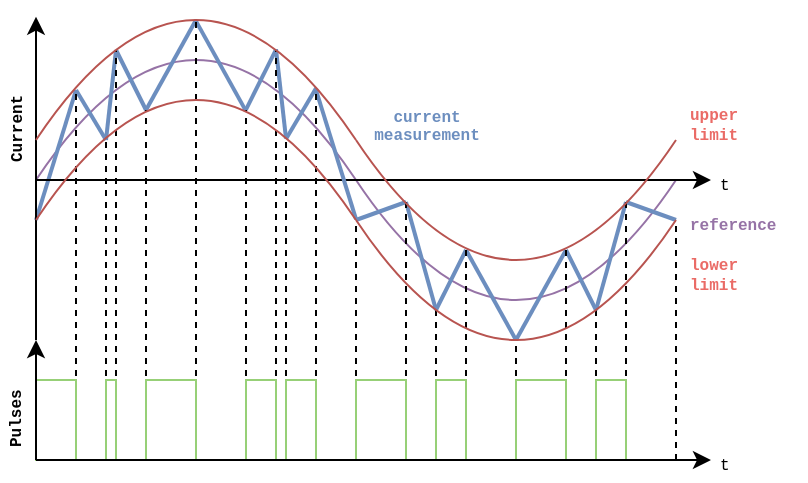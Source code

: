 <mxfile version="10.6.9" type="github"><diagram id="X4cVBYtcfwylWS-5ulkN" name="Page-1"><mxGraphModel dx="1394" dy="781" grid="1" gridSize="5" guides="1" tooltips="1" connect="1" arrows="1" fold="1" page="1" pageScale="1" pageWidth="827" pageHeight="1169" math="0" shadow="0"><root><mxCell id="0"/><mxCell id="1" parent="0"/><mxCell id="G0BEOpPvyyiy3KW6vUO0-2" value="" style="endArrow=none;html=1;curved=1;fillColor=#e1d5e7;strokeColor=#9673a6;" parent="1" edge="1"><mxGeometry width="50" height="50" relative="1" as="geometry"><mxPoint x="280" y="320" as="sourcePoint"/><mxPoint x="440" y="320" as="targetPoint"/><Array as="points"><mxPoint x="360" y="200"/></Array></mxGeometry></mxCell><mxCell id="G0BEOpPvyyiy3KW6vUO0-3" value="" style="endArrow=none;html=1;curved=1;fillColor=#e1d5e7;strokeColor=#9673A6;" parent="1" edge="1"><mxGeometry width="50" height="50" relative="1" as="geometry"><mxPoint x="600" y="320" as="sourcePoint"/><mxPoint x="440" y="320" as="targetPoint"/><Array as="points"><mxPoint x="520" y="440"/></Array></mxGeometry></mxCell><mxCell id="G0BEOpPvyyiy3KW6vUO0-8" value="" style="endArrow=none;html=1;fillColor=#dae8fc;strokeColor=#6c8ebf;strokeWidth=2;" parent="1" edge="1"><mxGeometry width="50" height="50" relative="1" as="geometry"><mxPoint x="280" y="340" as="sourcePoint"/><mxPoint x="300" y="275" as="targetPoint"/></mxGeometry></mxCell><mxCell id="G0BEOpPvyyiy3KW6vUO0-9" value="" style="endArrow=none;html=1;fillColor=#dae8fc;strokeColor=#6c8ebf;strokeWidth=2;" parent="1" edge="1"><mxGeometry width="50" height="50" relative="1" as="geometry"><mxPoint x="315" y="300" as="sourcePoint"/><mxPoint x="300" y="275" as="targetPoint"/></mxGeometry></mxCell><mxCell id="G0BEOpPvyyiy3KW6vUO0-10" value="" style="endArrow=none;html=1;fillColor=#dae8fc;strokeColor=#6c8ebf;strokeWidth=2;" parent="1" edge="1"><mxGeometry width="50" height="50" relative="1" as="geometry"><mxPoint x="315" y="300" as="sourcePoint"/><mxPoint x="320" y="255" as="targetPoint"/></mxGeometry></mxCell><mxCell id="G0BEOpPvyyiy3KW6vUO0-11" value="" style="endArrow=none;html=1;fillColor=#dae8fc;strokeColor=#6c8ebf;strokeWidth=2;" parent="1" edge="1"><mxGeometry width="50" height="50" relative="1" as="geometry"><mxPoint x="320" y="255" as="sourcePoint"/><mxPoint x="335" y="285" as="targetPoint"/></mxGeometry></mxCell><mxCell id="BRS9hCSms34_OP68323C-1" value="" style="endArrow=none;html=1;fillColor=#dae8fc;strokeColor=#6c8ebf;strokeWidth=2;" parent="1" edge="1"><mxGeometry width="50" height="50" relative="1" as="geometry"><mxPoint x="335" y="285" as="sourcePoint"/><mxPoint x="360" y="240" as="targetPoint"/></mxGeometry></mxCell><mxCell id="BRS9hCSms34_OP68323C-2" value="" style="endArrow=none;html=1;fillColor=#dae8fc;strokeColor=#6c8ebf;strokeWidth=2;" parent="1" edge="1"><mxGeometry width="50" height="50" relative="1" as="geometry"><mxPoint x="385" y="284.771" as="sourcePoint"/><mxPoint x="400" y="254.771" as="targetPoint"/></mxGeometry></mxCell><mxCell id="BRS9hCSms34_OP68323C-3" value="" style="endArrow=none;html=1;fillColor=#dae8fc;strokeColor=#6c8ebf;strokeWidth=2;" parent="1" edge="1"><mxGeometry width="50" height="50" relative="1" as="geometry"><mxPoint x="385" y="285.559" as="sourcePoint"/><mxPoint x="360" y="240.559" as="targetPoint"/></mxGeometry></mxCell><mxCell id="BRS9hCSms34_OP68323C-4" value="" style="endArrow=classic;html=1;" parent="1" edge="1"><mxGeometry width="50" height="50" relative="1" as="geometry"><mxPoint x="280" y="320" as="sourcePoint"/><mxPoint x="617.476" y="320" as="targetPoint"/></mxGeometry></mxCell><mxCell id="BRS9hCSms34_OP68323C-5" value="" style="endArrow=none;html=1;fillColor=#dae8fc;strokeColor=#6c8ebf;strokeWidth=2;" parent="1" edge="1"><mxGeometry width="50" height="50" relative="1" as="geometry"><mxPoint x="405" y="299.268" as="sourcePoint"/><mxPoint x="400" y="254.597" as="targetPoint"/></mxGeometry></mxCell><mxCell id="BRS9hCSms34_OP68323C-6" value="" style="endArrow=none;html=1;fillColor=#dae8fc;strokeColor=#6c8ebf;strokeWidth=2;" parent="1" edge="1"><mxGeometry width="50" height="50" relative="1" as="geometry"><mxPoint x="405.074" y="299.342" as="sourcePoint"/><mxPoint x="420.074" y="274" as="targetPoint"/></mxGeometry></mxCell><mxCell id="BRS9hCSms34_OP68323C-7" value="" style="endArrow=none;html=1;fillColor=#dae8fc;strokeColor=#6c8ebf;strokeWidth=2;" parent="1" edge="1"><mxGeometry width="50" height="50" relative="1" as="geometry"><mxPoint x="440" y="339.537" as="sourcePoint"/><mxPoint x="420" y="275" as="targetPoint"/></mxGeometry></mxCell><mxCell id="BRS9hCSms34_OP68323C-9" value="" style="endArrow=none;dashed=1;html=1;" parent="1" edge="1"><mxGeometry width="50" height="50" relative="1" as="geometry"><mxPoint x="315" y="460" as="sourcePoint"/><mxPoint x="315" y="300" as="targetPoint"/></mxGeometry></mxCell><mxCell id="BRS9hCSms34_OP68323C-10" value="" style="endArrow=none;dashed=1;html=1;" parent="1" edge="1"><mxGeometry width="50" height="50" relative="1" as="geometry"><mxPoint x="300" y="460" as="sourcePoint"/><mxPoint x="300" y="275" as="targetPoint"/></mxGeometry></mxCell><mxCell id="BRS9hCSms34_OP68323C-11" value="" style="endArrow=none;dashed=1;html=1;" parent="1" edge="1"><mxGeometry width="50" height="50" relative="1" as="geometry"><mxPoint x="320" y="460" as="sourcePoint"/><mxPoint x="320" y="255" as="targetPoint"/></mxGeometry></mxCell><mxCell id="BRS9hCSms34_OP68323C-12" value="" style="endArrow=none;dashed=1;html=1;" parent="1" edge="1"><mxGeometry width="50" height="50" relative="1" as="geometry"><mxPoint x="335" y="460" as="sourcePoint"/><mxPoint x="335.0" y="285" as="targetPoint"/></mxGeometry></mxCell><mxCell id="BRS9hCSms34_OP68323C-13" value="" style="endArrow=none;dashed=1;html=1;" parent="1" edge="1"><mxGeometry width="50" height="50" relative="1" as="geometry"><mxPoint x="360.0" y="460.0" as="sourcePoint"/><mxPoint x="360" y="240" as="targetPoint"/></mxGeometry></mxCell><mxCell id="BRS9hCSms34_OP68323C-14" value="" style="endArrow=none;dashed=1;html=1;" parent="1" edge="1"><mxGeometry width="50" height="50" relative="1" as="geometry"><mxPoint x="385.0" y="460.0" as="sourcePoint"/><mxPoint x="385.0" y="285" as="targetPoint"/></mxGeometry></mxCell><mxCell id="BRS9hCSms34_OP68323C-15" value="" style="endArrow=none;dashed=1;html=1;" parent="1" edge="1"><mxGeometry width="50" height="50" relative="1" as="geometry"><mxPoint x="400.0" y="460.0" as="sourcePoint"/><mxPoint x="400.0" y="255" as="targetPoint"/></mxGeometry></mxCell><mxCell id="BRS9hCSms34_OP68323C-16" value="" style="endArrow=none;dashed=1;html=1;" parent="1" edge="1"><mxGeometry width="50" height="50" relative="1" as="geometry"><mxPoint x="405.0" y="460.0" as="sourcePoint"/><mxPoint x="405.0" y="300" as="targetPoint"/></mxGeometry></mxCell><mxCell id="BRS9hCSms34_OP68323C-17" value="" style="endArrow=none;dashed=1;html=1;" parent="1" edge="1"><mxGeometry width="50" height="50" relative="1" as="geometry"><mxPoint x="420.0" y="460.0" as="sourcePoint"/><mxPoint x="420.0" y="275" as="targetPoint"/></mxGeometry></mxCell><mxCell id="BRS9hCSms34_OP68323C-20" value="" style="endArrow=none;html=1;fillColor=#dae8fc;strokeColor=#6c8ebf;strokeWidth=2;" parent="1" edge="1"><mxGeometry width="50" height="50" relative="1" as="geometry"><mxPoint x="495" y="355" as="sourcePoint"/><mxPoint x="520" y="400" as="targetPoint"/></mxGeometry></mxCell><mxCell id="BRS9hCSms34_OP68323C-21" value="" style="endArrow=none;html=1;fillColor=#dae8fc;strokeColor=#6c8ebf;strokeWidth=2;" parent="1" edge="1"><mxGeometry width="50" height="50" relative="1" as="geometry"><mxPoint x="545" y="355" as="sourcePoint"/><mxPoint x="520" y="400" as="targetPoint"/></mxGeometry></mxCell><mxCell id="BRS9hCSms34_OP68323C-22" value="" style="endArrow=none;html=1;fillColor=#dae8fc;strokeColor=#6c8ebf;strokeWidth=2;" parent="1" edge="1"><mxGeometry width="50" height="50" relative="1" as="geometry"><mxPoint x="440" y="340" as="sourcePoint"/><mxPoint x="465" y="331" as="targetPoint"/></mxGeometry></mxCell><mxCell id="BRS9hCSms34_OP68323C-23" value="" style="endArrow=none;html=1;fillColor=#dae8fc;strokeColor=#6C8EBF;strokeWidth=2;" parent="1" edge="1"><mxGeometry width="50" height="50" relative="1" as="geometry"><mxPoint x="480" y="385" as="sourcePoint"/><mxPoint x="465" y="331" as="targetPoint"/></mxGeometry></mxCell><mxCell id="BRS9hCSms34_OP68323C-24" value="" style="endArrow=none;html=1;fillColor=#dae8fc;strokeColor=#6c8ebf;strokeWidth=2;" parent="1" edge="1"><mxGeometry width="50" height="50" relative="1" as="geometry"><mxPoint x="480" y="385" as="sourcePoint"/><mxPoint x="495" y="355" as="targetPoint"/></mxGeometry></mxCell><mxCell id="BRS9hCSms34_OP68323C-25" value="" style="endArrow=none;html=1;fillColor=#dae8fc;strokeColor=#6c8ebf;strokeWidth=2;" parent="1" edge="1"><mxGeometry width="50" height="50" relative="1" as="geometry"><mxPoint x="560" y="385" as="sourcePoint"/><mxPoint x="545" y="355" as="targetPoint"/></mxGeometry></mxCell><mxCell id="BRS9hCSms34_OP68323C-26" value="" style="endArrow=none;html=1;fillColor=#dae8fc;strokeColor=#6c8ebf;strokeWidth=2;" parent="1" edge="1"><mxGeometry width="50" height="50" relative="1" as="geometry"><mxPoint x="560" y="385" as="sourcePoint"/><mxPoint x="575" y="331" as="targetPoint"/></mxGeometry></mxCell><mxCell id="BRS9hCSms34_OP68323C-27" value="" style="endArrow=none;html=1;fillColor=#dae8fc;strokeColor=#6c8ebf;strokeWidth=2;" parent="1" edge="1"><mxGeometry width="50" height="50" relative="1" as="geometry"><mxPoint x="575" y="331" as="sourcePoint"/><mxPoint x="600" y="340" as="targetPoint"/></mxGeometry></mxCell><mxCell id="BRS9hCSms34_OP68323C-29" value="" style="endArrow=none;dashed=1;html=1;" parent="1" edge="1"><mxGeometry width="50" height="50" relative="1" as="geometry"><mxPoint x="440" y="460" as="sourcePoint"/><mxPoint x="440.0" y="340" as="targetPoint"/></mxGeometry></mxCell><mxCell id="BRS9hCSms34_OP68323C-30" value="" style="endArrow=none;dashed=1;html=1;" parent="1" edge="1"><mxGeometry width="50" height="50" relative="1" as="geometry"><mxPoint x="465" y="460" as="sourcePoint"/><mxPoint x="465" y="330" as="targetPoint"/></mxGeometry></mxCell><mxCell id="BRS9hCSms34_OP68323C-31" value="" style="endArrow=none;dashed=1;html=1;" parent="1" edge="1"><mxGeometry width="50" height="50" relative="1" as="geometry"><mxPoint x="480" y="460" as="sourcePoint"/><mxPoint x="480.0" y="385" as="targetPoint"/></mxGeometry></mxCell><mxCell id="BRS9hCSms34_OP68323C-32" value="" style="endArrow=none;dashed=1;html=1;" parent="1" edge="1"><mxGeometry width="50" height="50" relative="1" as="geometry"><mxPoint x="520" y="460" as="sourcePoint"/><mxPoint x="520.0" y="400" as="targetPoint"/></mxGeometry></mxCell><mxCell id="BRS9hCSms34_OP68323C-33" value="" style="endArrow=none;dashed=1;html=1;" parent="1" edge="1"><mxGeometry width="50" height="50" relative="1" as="geometry"><mxPoint x="560" y="460" as="sourcePoint"/><mxPoint x="560.0" y="385" as="targetPoint"/></mxGeometry></mxCell><mxCell id="BRS9hCSms34_OP68323C-34" value="" style="endArrow=none;dashed=1;html=1;" parent="1" edge="1"><mxGeometry width="50" height="50" relative="1" as="geometry"><mxPoint x="495" y="460" as="sourcePoint"/><mxPoint x="495" y="355" as="targetPoint"/></mxGeometry></mxCell><mxCell id="BRS9hCSms34_OP68323C-35" value="" style="endArrow=none;dashed=1;html=1;" parent="1" edge="1"><mxGeometry width="50" height="50" relative="1" as="geometry"><mxPoint x="545" y="460" as="sourcePoint"/><mxPoint x="545" y="355" as="targetPoint"/></mxGeometry></mxCell><mxCell id="BRS9hCSms34_OP68323C-36" value="" style="endArrow=none;dashed=1;html=1;" parent="1" edge="1"><mxGeometry width="50" height="50" relative="1" as="geometry"><mxPoint x="575" y="460" as="sourcePoint"/><mxPoint x="575" y="330" as="targetPoint"/></mxGeometry></mxCell><mxCell id="BRS9hCSms34_OP68323C-37" value="" style="endArrow=none;dashed=1;html=1;" parent="1" edge="1"><mxGeometry width="50" height="50" relative="1" as="geometry"><mxPoint x="600" y="460" as="sourcePoint"/><mxPoint x="600.0" y="340" as="targetPoint"/></mxGeometry></mxCell><mxCell id="BRS9hCSms34_OP68323C-39" value="" style="endArrow=classic;html=1;" parent="1" edge="1"><mxGeometry width="50" height="50" relative="1" as="geometry"><mxPoint x="280" y="400" as="sourcePoint"/><mxPoint x="280" y="238.333" as="targetPoint"/></mxGeometry></mxCell><mxCell id="G0BEOpPvyyiy3KW6vUO0-4" value="" style="endArrow=none;html=1;curved=1;fillColor=#f8cecc;strokeColor=#b85450;" parent="1" edge="1"><mxGeometry width="50" height="50" relative="1" as="geometry"><mxPoint x="280" y="340" as="sourcePoint"/><mxPoint x="440" y="340" as="targetPoint"/><Array as="points"><mxPoint x="360" y="220"/></Array></mxGeometry></mxCell><mxCell id="G0BEOpPvyyiy3KW6vUO0-6" value="" style="endArrow=none;html=1;curved=1;fillColor=#f8cecc;strokeColor=#b85450;" parent="1" edge="1"><mxGeometry width="50" height="50" relative="1" as="geometry"><mxPoint x="280" y="300" as="sourcePoint"/><mxPoint x="440" y="300" as="targetPoint"/><Array as="points"><mxPoint x="360" y="180"/></Array></mxGeometry></mxCell><mxCell id="G0BEOpPvyyiy3KW6vUO0-7" value="" style="endArrow=none;html=1;curved=1;fillColor=#f8cecc;strokeColor=#b85450;" parent="1" edge="1"><mxGeometry width="50" height="50" relative="1" as="geometry"><mxPoint x="600" y="300" as="sourcePoint"/><mxPoint x="440" y="300" as="targetPoint"/><Array as="points"><mxPoint x="520" y="420"/></Array></mxGeometry></mxCell><mxCell id="G0BEOpPvyyiy3KW6vUO0-5" value="" style="endArrow=none;html=1;curved=1;fillColor=#f8cecc;strokeColor=#b85450;" parent="1" edge="1"><mxGeometry width="50" height="50" relative="1" as="geometry"><mxPoint x="600" y="340" as="sourcePoint"/><mxPoint x="440" y="340" as="targetPoint"/><Array as="points"><mxPoint x="520" y="460"/></Array></mxGeometry></mxCell><mxCell id="BRS9hCSms34_OP68323C-41" value="" style="rounded=0;whiteSpace=wrap;html=1;fillColor=none;strokeColor=#97D077;" parent="1" vertex="1"><mxGeometry x="280" y="420" width="20" height="40" as="geometry"/></mxCell><mxCell id="BRS9hCSms34_OP68323C-42" value="" style="rounded=0;whiteSpace=wrap;html=1;fillColor=none;strokeColor=#97D077;" parent="1" vertex="1"><mxGeometry x="315" y="420" width="5" height="40" as="geometry"/></mxCell><mxCell id="BRS9hCSms34_OP68323C-43" value="" style="rounded=0;whiteSpace=wrap;html=1;fillColor=none;strokeColor=#97D077;" parent="1" vertex="1"><mxGeometry x="335" y="420" width="25" height="40" as="geometry"/></mxCell><mxCell id="BRS9hCSms34_OP68323C-44" value="" style="rounded=0;whiteSpace=wrap;html=1;fillColor=none;strokeColor=#97D077;" parent="1" vertex="1"><mxGeometry x="385" y="420" width="15" height="40" as="geometry"/></mxCell><mxCell id="BRS9hCSms34_OP68323C-45" value="" style="rounded=0;whiteSpace=wrap;html=1;fillColor=none;strokeColor=#97D077;" parent="1" vertex="1"><mxGeometry x="405" y="420" width="15" height="40" as="geometry"/></mxCell><mxCell id="BRS9hCSms34_OP68323C-46" value="" style="rounded=0;whiteSpace=wrap;html=1;fillColor=none;strokeColor=#97D077;" parent="1" vertex="1"><mxGeometry x="440" y="420" width="25" height="40" as="geometry"/></mxCell><mxCell id="BRS9hCSms34_OP68323C-47" value="" style="rounded=0;whiteSpace=wrap;html=1;fillColor=none;strokeColor=#97D077;" parent="1" vertex="1"><mxGeometry x="480" y="420" width="15" height="40" as="geometry"/></mxCell><mxCell id="BRS9hCSms34_OP68323C-48" value="" style="rounded=0;whiteSpace=wrap;html=1;fillColor=none;strokeColor=#97D077;" parent="1" vertex="1"><mxGeometry x="520" y="420" width="25" height="40" as="geometry"/></mxCell><mxCell id="BRS9hCSms34_OP68323C-49" value="" style="rounded=0;whiteSpace=wrap;html=1;fillColor=none;strokeColor=#97D077;" parent="1" vertex="1"><mxGeometry x="560" y="420" width="15" height="40" as="geometry"/></mxCell><mxCell id="BRS9hCSms34_OP68323C-50" value="&lt;div style=&quot;font-size: 8px&quot; align=&quot;center&quot;&gt;&lt;b&gt;&lt;font style=&quot;font-size: 8px&quot; face=&quot;Courier New&quot; color=&quot;#EA6B66&quot;&gt;upper&lt;/font&gt;&lt;/b&gt;&lt;/div&gt;&lt;div style=&quot;font-size: 8px&quot; align=&quot;center&quot;&gt;&lt;b&gt;&lt;font style=&quot;font-size: 8px&quot; face=&quot;Courier New&quot; color=&quot;#EA6B66&quot;&gt;limit&lt;/font&gt;&lt;br style=&quot;font-size: 8px&quot;&gt;&lt;/b&gt;&lt;/div&gt;" style="text;html=1;resizable=0;points=[];autosize=1;align=left;verticalAlign=top;spacingTop=-4;fontSize=8;" parent="1" vertex="1"><mxGeometry x="605" y="280" width="40" height="25" as="geometry"/></mxCell><mxCell id="BRS9hCSms34_OP68323C-51" value="&lt;b&gt;&lt;font style=&quot;font-size: 8px&quot; color=&quot;#EA6B66&quot;&gt;&lt;font style=&quot;font-size: 8px&quot; face=&quot;Courier New&quot;&gt;lower&lt;/font&gt;&lt;/font&gt;&lt;/b&gt;&lt;div style=&quot;font-size: 8px&quot; align=&quot;center&quot;&gt;&lt;b&gt;&lt;font style=&quot;font-size: 8px&quot; face=&quot;Courier New&quot; color=&quot;#EA6B66&quot;&gt;limit&lt;/font&gt;&lt;br style=&quot;font-size: 8px&quot;&gt;&lt;/b&gt;&lt;/div&gt;" style="text;html=1;resizable=0;points=[];autosize=1;align=left;verticalAlign=top;spacingTop=-4;fontSize=8;" parent="1" vertex="1"><mxGeometry x="605" y="355" width="40" height="25" as="geometry"/></mxCell><mxCell id="BRS9hCSms34_OP68323C-52" value="&lt;b&gt;&lt;font face=&quot;Courier New&quot; color=&quot;#9673A6&quot;&gt;reference&lt;/font&gt;&lt;/b&gt;" style="text;html=1;resizable=0;points=[];autosize=1;align=left;verticalAlign=top;spacingTop=-4;fontSize=8;" parent="1" vertex="1"><mxGeometry x="605" y="335" width="60" height="15" as="geometry"/></mxCell><mxCell id="BRS9hCSms34_OP68323C-53" value="&lt;font face=&quot;Courier New&quot;&gt;t&lt;/font&gt;" style="text;html=1;resizable=0;points=[];autosize=1;align=left;verticalAlign=top;spacingTop=-4;fontSize=8;" parent="1" vertex="1"><mxGeometry x="620" y="315" width="20" height="15" as="geometry"/></mxCell><mxCell id="BRS9hCSms34_OP68323C-54" value="&lt;font face=&quot;Courier New&quot;&gt;t&lt;/font&gt;" style="text;html=1;resizable=0;points=[];autosize=1;align=left;verticalAlign=top;spacingTop=-4;fontSize=8;" parent="1" vertex="1"><mxGeometry x="620" y="455" width="20" height="15" as="geometry"/></mxCell><mxCell id="BRS9hCSms34_OP68323C-55" value="&lt;b&gt;&lt;font face=&quot;Courier New&quot;&gt;Pulses&lt;/font&gt;&lt;/b&gt;" style="text;html=1;resizable=0;points=[];autosize=1;align=left;verticalAlign=top;spacingTop=-4;fontSize=8;rotation=-90;" parent="1" vertex="1"><mxGeometry x="247.5" y="425" width="45" height="15" as="geometry"/></mxCell><mxCell id="BRS9hCSms34_OP68323C-56" value="&lt;b&gt;&lt;font face=&quot;Courier New&quot;&gt;Current&lt;/font&gt;&lt;/b&gt;" style="text;html=1;resizable=0;points=[];autosize=1;align=left;verticalAlign=top;spacingTop=-4;fontSize=8;rotation=-90;" parent="1" vertex="1"><mxGeometry x="245" y="280" width="50" height="15" as="geometry"/></mxCell><mxCell id="BRS9hCSms34_OP68323C-57" value="&lt;div&gt;&lt;b&gt;&lt;font face=&quot;Courier New&quot; color=&quot;#6C8EBF&quot;&gt;current&lt;/font&gt;&lt;/b&gt;&lt;/div&gt;&lt;div&gt;&lt;b&gt;&lt;font face=&quot;Courier New&quot; color=&quot;#6C8EBF&quot;&gt;measurement&lt;br&gt;&lt;/font&gt;&lt;/b&gt;&lt;/div&gt;" style="text;html=1;resizable=0;points=[];autosize=1;align=center;verticalAlign=bottom;spacingTop=-4;fontSize=8;" parent="1" vertex="1"><mxGeometry x="440" y="280" width="70" height="25" as="geometry"/></mxCell><mxCell id="BRS9hCSms34_OP68323C-8" value="" style="endArrow=classic;html=1;" parent="1" edge="1"><mxGeometry width="50" height="50" relative="1" as="geometry"><mxPoint x="280" y="460" as="sourcePoint"/><mxPoint x="617.476" y="460" as="targetPoint"/></mxGeometry></mxCell><mxCell id="BRS9hCSms34_OP68323C-38" value="" style="endArrow=classic;html=1;" parent="1" edge="1"><mxGeometry width="50" height="50" relative="1" as="geometry"><mxPoint x="280" y="460" as="sourcePoint"/><mxPoint x="280" y="400" as="targetPoint"/></mxGeometry></mxCell></root></mxGraphModel></diagram></mxfile>